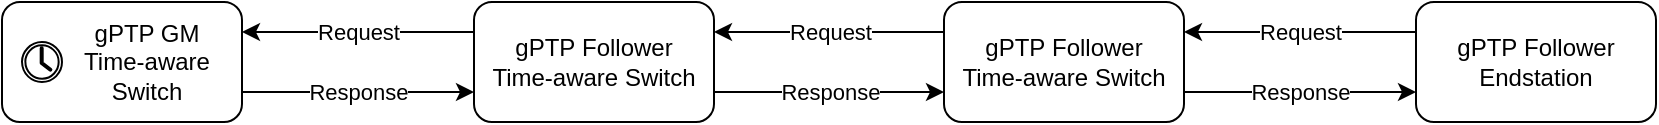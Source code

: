 <mxfile version="25.0.2">
  <diagram id="6gnA3jqjy0JYR7q9POcY" name="Page-1">
    <mxGraphModel dx="1306" dy="894" grid="1" gridSize="10" guides="1" tooltips="1" connect="1" arrows="1" fold="1" page="1" pageScale="1" pageWidth="827" pageHeight="1169" math="0" shadow="0">
      <root>
        <mxCell id="0" />
        <mxCell id="1" parent="0" />
        <mxCell id="13" value="" style="group;spacingLeft=0;" parent="1" vertex="1" connectable="0">
          <mxGeometry width="120" height="60" as="geometry" />
        </mxCell>
        <mxCell id="2" value="gPTP GM&lt;div&gt;&lt;div style=&quot;&quot;&gt;&lt;span style=&quot;background-color: initial;&quot;&gt;Time-aware&lt;/span&gt;&lt;/div&gt;&lt;div&gt;&lt;span style=&quot;background-color: initial;&quot;&gt;Switch&lt;/span&gt;&lt;br&gt;&lt;/div&gt;&lt;/div&gt;" style="rounded=1;whiteSpace=wrap;html=1;align=center;spacingLeft=25;" parent="13" vertex="1">
          <mxGeometry width="120" height="60" as="geometry" />
        </mxCell>
        <mxCell id="12" value="" style="sketch=0;pointerEvents=1;shadow=0;dashed=0;html=1;labelPosition=center;verticalLabelPosition=bottom;verticalAlign=top;outlineConnect=0;align=center;shape=mxgraph.office.concepts.clock;aspect=fixed;" parent="13" vertex="1">
          <mxGeometry x="10" y="20" width="20" height="20" as="geometry" />
        </mxCell>
        <mxCell id="GvNWRyxPNGRTKHPqQMS5-19" value="Response" style="edgeStyle=orthogonalEdgeStyle;rounded=0;orthogonalLoop=1;jettySize=auto;html=1;exitX=0;exitY=0.75;exitDx=0;exitDy=0;entryX=1;entryY=0.75;entryDx=0;entryDy=0;endArrow=none;endFill=0;startArrow=classic;startFill=1;" parent="1" source="GvNWRyxPNGRTKHPqQMS5-13" target="2" edge="1">
          <mxGeometry relative="1" as="geometry">
            <mxPoint as="offset" />
          </mxGeometry>
        </mxCell>
        <mxCell id="GvNWRyxPNGRTKHPqQMS5-20" value="Request" style="edgeStyle=orthogonalEdgeStyle;rounded=0;orthogonalLoop=1;jettySize=auto;html=1;exitX=1;exitY=0.25;exitDx=0;exitDy=0;entryX=0;entryY=0.25;entryDx=0;entryDy=0;endArrow=none;endFill=0;startArrow=classic;startFill=1;" parent="1" source="GvNWRyxPNGRTKHPqQMS5-13" target="GvNWRyxPNGRTKHPqQMS5-14" edge="1">
          <mxGeometry relative="1" as="geometry" />
        </mxCell>
        <mxCell id="GvNWRyxPNGRTKHPqQMS5-13" value="gPTP&amp;nbsp;Follower&lt;div&gt;Time-aware Switch&lt;/div&gt;" style="rounded=1;whiteSpace=wrap;html=1;" parent="1" vertex="1">
          <mxGeometry x="236" width="120" height="60" as="geometry" />
        </mxCell>
        <mxCell id="GvNWRyxPNGRTKHPqQMS5-21" value="Response" style="edgeStyle=orthogonalEdgeStyle;rounded=0;orthogonalLoop=1;jettySize=auto;html=1;exitX=0;exitY=0.75;exitDx=0;exitDy=0;entryX=1;entryY=0.75;entryDx=0;entryDy=0;endArrow=none;endFill=0;startArrow=classic;startFill=1;" parent="1" source="GvNWRyxPNGRTKHPqQMS5-14" target="GvNWRyxPNGRTKHPqQMS5-13" edge="1">
          <mxGeometry relative="1" as="geometry" />
        </mxCell>
        <mxCell id="GvNWRyxPNGRTKHPqQMS5-22" value="Request" style="edgeStyle=orthogonalEdgeStyle;rounded=0;orthogonalLoop=1;jettySize=auto;html=1;exitX=1;exitY=0.25;exitDx=0;exitDy=0;entryX=0;entryY=0.25;entryDx=0;entryDy=0;endArrow=none;endFill=0;startArrow=classic;startFill=1;" parent="1" source="GvNWRyxPNGRTKHPqQMS5-14" target="GvNWRyxPNGRTKHPqQMS5-15" edge="1">
          <mxGeometry relative="1" as="geometry">
            <mxPoint as="offset" />
          </mxGeometry>
        </mxCell>
        <mxCell id="GvNWRyxPNGRTKHPqQMS5-14" value="gPTP&amp;nbsp;Follower&lt;div&gt;Time-aware Switch&lt;/div&gt;" style="rounded=1;whiteSpace=wrap;html=1;" parent="1" vertex="1">
          <mxGeometry x="471" width="120" height="60" as="geometry" />
        </mxCell>
        <mxCell id="GvNWRyxPNGRTKHPqQMS5-23" value="Response" style="edgeStyle=orthogonalEdgeStyle;rounded=0;orthogonalLoop=1;jettySize=auto;html=1;exitX=0;exitY=0.75;exitDx=0;exitDy=0;entryX=1;entryY=0.75;entryDx=0;entryDy=0;endArrow=none;endFill=0;startArrow=classic;startFill=1;" parent="1" source="GvNWRyxPNGRTKHPqQMS5-15" target="GvNWRyxPNGRTKHPqQMS5-14" edge="1">
          <mxGeometry relative="1" as="geometry" />
        </mxCell>
        <mxCell id="GvNWRyxPNGRTKHPqQMS5-15" value="gPTP&amp;nbsp;Follower&lt;div&gt;Endstation&lt;/div&gt;" style="rounded=1;whiteSpace=wrap;html=1;" parent="1" vertex="1">
          <mxGeometry x="707" width="120" height="60" as="geometry" />
        </mxCell>
        <mxCell id="GvNWRyxPNGRTKHPqQMS5-18" value="Request" style="edgeStyle=orthogonalEdgeStyle;rounded=0;orthogonalLoop=1;jettySize=auto;html=1;exitX=1;exitY=0.25;exitDx=0;exitDy=0;entryX=0;entryY=0.25;entryDx=0;entryDy=0;endArrow=none;endFill=0;startArrow=classic;startFill=1;" parent="1" source="2" target="GvNWRyxPNGRTKHPqQMS5-13" edge="1">
          <mxGeometry relative="1" as="geometry" />
        </mxCell>
      </root>
    </mxGraphModel>
  </diagram>
</mxfile>
